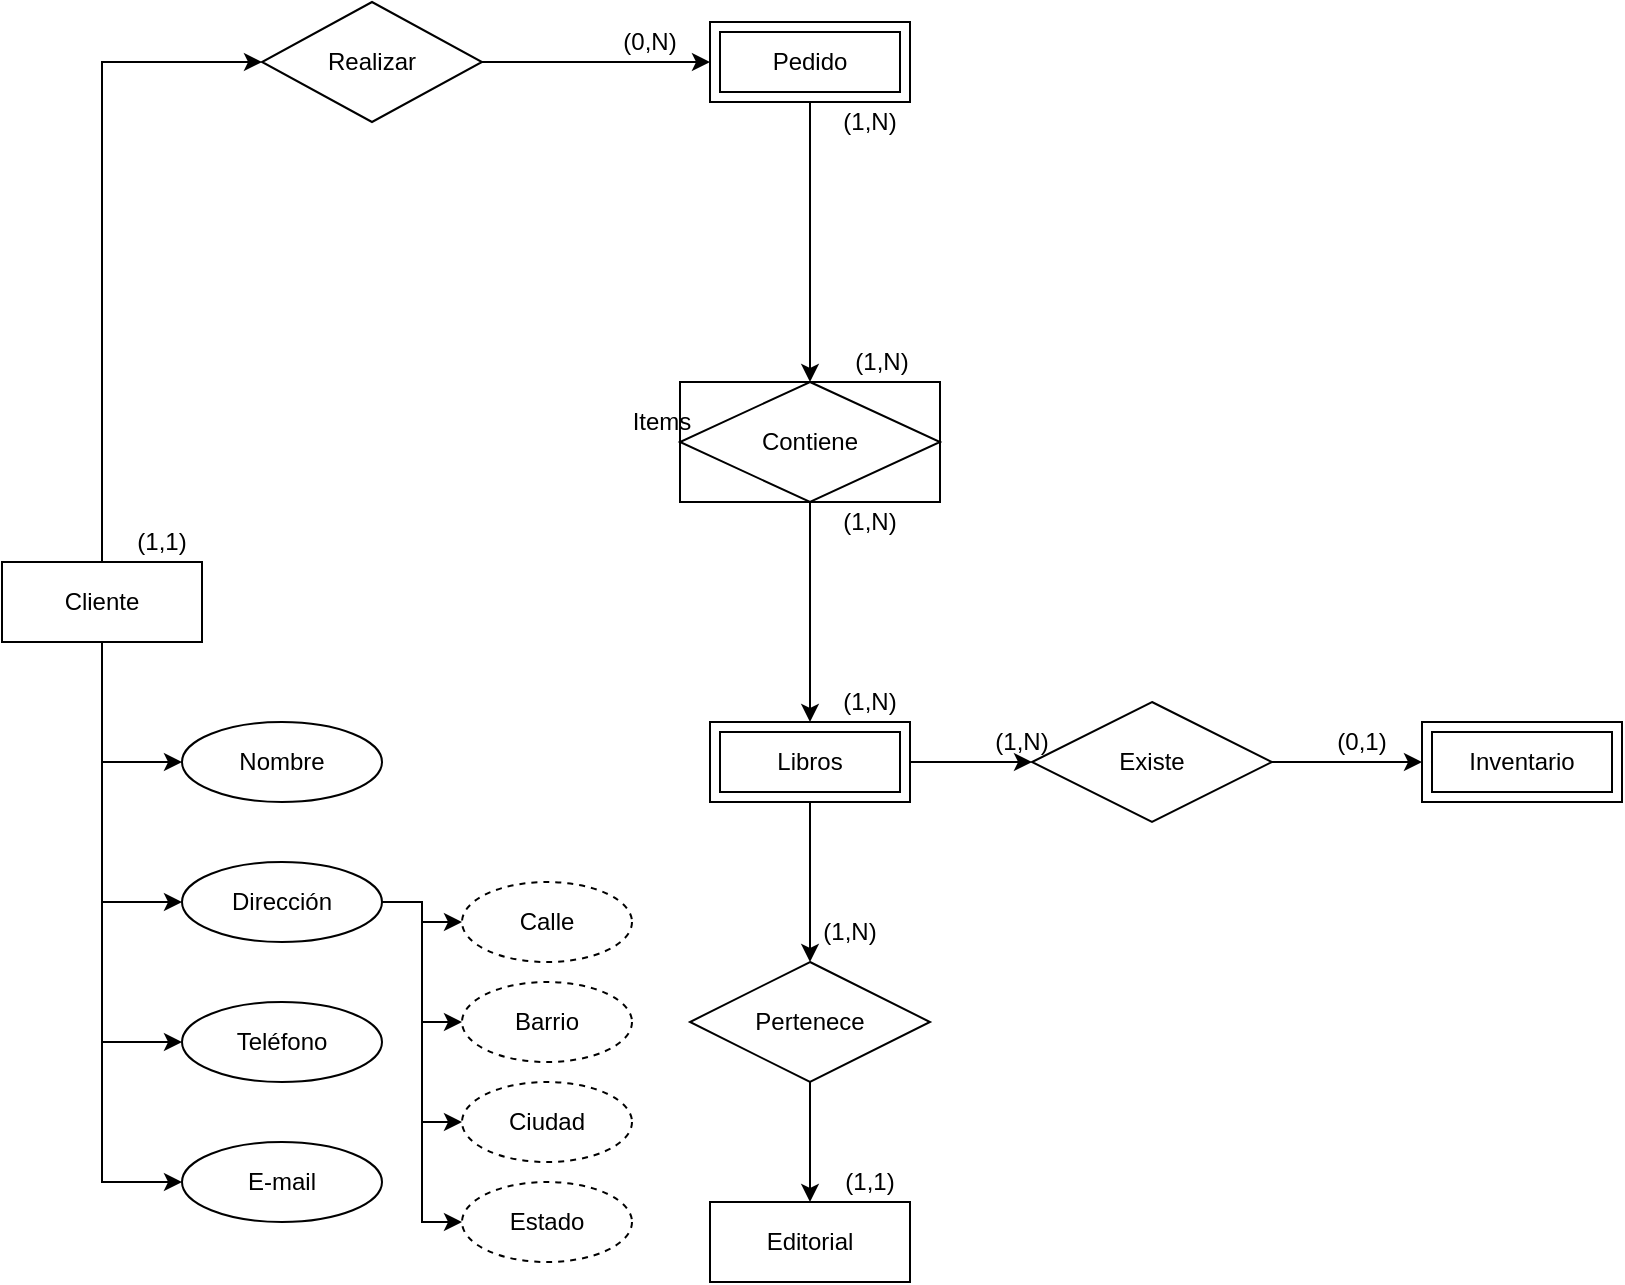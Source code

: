 <mxfile version="26.2.13">
  <diagram name="Página-1" id="gk_S0m70pa4slOBog2Y-">
    <mxGraphModel dx="990" dy="527" grid="1" gridSize="10" guides="1" tooltips="1" connect="1" arrows="1" fold="1" page="1" pageScale="1" pageWidth="827" pageHeight="1169" math="0" shadow="0">
      <root>
        <mxCell id="0" />
        <mxCell id="1" parent="0" />
        <mxCell id="FN9NgcvBm-vyUmjdJuyd-7" style="edgeStyle=orthogonalEdgeStyle;rounded=0;orthogonalLoop=1;jettySize=auto;html=1;exitX=0.5;exitY=0;exitDx=0;exitDy=0;entryX=0;entryY=0.5;entryDx=0;entryDy=0;" parent="1" source="FN9NgcvBm-vyUmjdJuyd-1" target="FN9NgcvBm-vyUmjdJuyd-6" edge="1">
          <mxGeometry relative="1" as="geometry" />
        </mxCell>
        <mxCell id="_-K3MDLd5xErvSqu6k3G-18" style="edgeStyle=orthogonalEdgeStyle;rounded=0;orthogonalLoop=1;jettySize=auto;html=1;exitX=0.5;exitY=1;exitDx=0;exitDy=0;entryX=0;entryY=0.5;entryDx=0;entryDy=0;" edge="1" parent="1" source="FN9NgcvBm-vyUmjdJuyd-1" target="_-K3MDLd5xErvSqu6k3G-17">
          <mxGeometry relative="1" as="geometry" />
        </mxCell>
        <mxCell id="_-K3MDLd5xErvSqu6k3G-19" style="edgeStyle=orthogonalEdgeStyle;rounded=0;orthogonalLoop=1;jettySize=auto;html=1;exitX=0.5;exitY=1;exitDx=0;exitDy=0;entryX=0;entryY=0.5;entryDx=0;entryDy=0;" edge="1" parent="1" source="FN9NgcvBm-vyUmjdJuyd-1" target="_-K3MDLd5xErvSqu6k3G-5">
          <mxGeometry relative="1" as="geometry" />
        </mxCell>
        <mxCell id="_-K3MDLd5xErvSqu6k3G-21" style="edgeStyle=orthogonalEdgeStyle;rounded=0;orthogonalLoop=1;jettySize=auto;html=1;exitX=0.5;exitY=1;exitDx=0;exitDy=0;entryX=0;entryY=0.5;entryDx=0;entryDy=0;" edge="1" parent="1" source="FN9NgcvBm-vyUmjdJuyd-1" target="_-K3MDLd5xErvSqu6k3G-2">
          <mxGeometry relative="1" as="geometry" />
        </mxCell>
        <mxCell id="_-K3MDLd5xErvSqu6k3G-23" style="edgeStyle=orthogonalEdgeStyle;rounded=0;orthogonalLoop=1;jettySize=auto;html=1;exitX=0.5;exitY=1;exitDx=0;exitDy=0;entryX=0;entryY=0.5;entryDx=0;entryDy=0;" edge="1" parent="1" source="FN9NgcvBm-vyUmjdJuyd-1" target="_-K3MDLd5xErvSqu6k3G-22">
          <mxGeometry relative="1" as="geometry" />
        </mxCell>
        <mxCell id="FN9NgcvBm-vyUmjdJuyd-1" value="Cliente" style="whiteSpace=wrap;html=1;align=center;" parent="1" vertex="1">
          <mxGeometry x="10" y="530" width="100" height="40" as="geometry" />
        </mxCell>
        <mxCell id="FN9NgcvBm-vyUmjdJuyd-12" style="edgeStyle=orthogonalEdgeStyle;rounded=0;orthogonalLoop=1;jettySize=auto;html=1;entryX=0.5;entryY=0;entryDx=0;entryDy=0;" parent="1" source="FN9NgcvBm-vyUmjdJuyd-2" target="FN9NgcvBm-vyUmjdJuyd-27" edge="1">
          <mxGeometry relative="1" as="geometry">
            <mxPoint x="390" y="340" as="targetPoint" />
          </mxGeometry>
        </mxCell>
        <mxCell id="FN9NgcvBm-vyUmjdJuyd-2" value="Pedido" style="shape=ext;margin=3;double=1;whiteSpace=wrap;html=1;align=center;" parent="1" vertex="1">
          <mxGeometry x="364" y="260" width="100" height="40" as="geometry" />
        </mxCell>
        <mxCell id="FN9NgcvBm-vyUmjdJuyd-3" value="Editorial" style="whiteSpace=wrap;html=1;align=center;" parent="1" vertex="1">
          <mxGeometry x="364" y="850" width="100" height="40" as="geometry" />
        </mxCell>
        <mxCell id="FN9NgcvBm-vyUmjdJuyd-17" style="edgeStyle=orthogonalEdgeStyle;rounded=0;orthogonalLoop=1;jettySize=auto;html=1;entryX=0.5;entryY=0;entryDx=0;entryDy=0;" parent="1" source="FN9NgcvBm-vyUmjdJuyd-4" target="FN9NgcvBm-vyUmjdJuyd-16" edge="1">
          <mxGeometry relative="1" as="geometry" />
        </mxCell>
        <mxCell id="FN9NgcvBm-vyUmjdJuyd-22" style="edgeStyle=orthogonalEdgeStyle;rounded=0;orthogonalLoop=1;jettySize=auto;html=1;entryX=0;entryY=0.5;entryDx=0;entryDy=0;" parent="1" source="FN9NgcvBm-vyUmjdJuyd-4" target="FN9NgcvBm-vyUmjdJuyd-21" edge="1">
          <mxGeometry relative="1" as="geometry" />
        </mxCell>
        <mxCell id="FN9NgcvBm-vyUmjdJuyd-4" value="Libros" style="shape=ext;margin=3;double=1;whiteSpace=wrap;html=1;align=center;" parent="1" vertex="1">
          <mxGeometry x="364" y="610" width="100" height="40" as="geometry" />
        </mxCell>
        <mxCell id="FN9NgcvBm-vyUmjdJuyd-5" value="Inventario" style="shape=ext;margin=3;double=1;whiteSpace=wrap;html=1;align=center;" parent="1" vertex="1">
          <mxGeometry x="720" y="610" width="100" height="40" as="geometry" />
        </mxCell>
        <mxCell id="FN9NgcvBm-vyUmjdJuyd-8" style="edgeStyle=orthogonalEdgeStyle;rounded=0;orthogonalLoop=1;jettySize=auto;html=1;exitX=1;exitY=0.5;exitDx=0;exitDy=0;" parent="1" source="FN9NgcvBm-vyUmjdJuyd-6" target="FN9NgcvBm-vyUmjdJuyd-2" edge="1">
          <mxGeometry relative="1" as="geometry" />
        </mxCell>
        <mxCell id="FN9NgcvBm-vyUmjdJuyd-6" value="Realizar" style="shape=rhombus;perimeter=rhombusPerimeter;whiteSpace=wrap;html=1;align=center;" parent="1" vertex="1">
          <mxGeometry x="140" y="250" width="110" height="60" as="geometry" />
        </mxCell>
        <mxCell id="FN9NgcvBm-vyUmjdJuyd-9" value="(1,1)" style="text;html=1;align=center;verticalAlign=middle;whiteSpace=wrap;rounded=0;" parent="1" vertex="1">
          <mxGeometry x="60" y="500" width="60" height="40" as="geometry" />
        </mxCell>
        <mxCell id="FN9NgcvBm-vyUmjdJuyd-10" value="(0,N)" style="text;html=1;align=center;verticalAlign=middle;whiteSpace=wrap;rounded=0;" parent="1" vertex="1">
          <mxGeometry x="304" y="250" width="60" height="40" as="geometry" />
        </mxCell>
        <mxCell id="FN9NgcvBm-vyUmjdJuyd-14" value="(1,N)" style="text;html=1;align=center;verticalAlign=middle;whiteSpace=wrap;rounded=0;" parent="1" vertex="1">
          <mxGeometry x="414" y="290" width="60" height="40" as="geometry" />
        </mxCell>
        <mxCell id="FN9NgcvBm-vyUmjdJuyd-15" value="(1,N)" style="text;html=1;align=center;verticalAlign=middle;whiteSpace=wrap;rounded=0;" parent="1" vertex="1">
          <mxGeometry x="420" y="410" width="60" height="40" as="geometry" />
        </mxCell>
        <mxCell id="FN9NgcvBm-vyUmjdJuyd-18" style="edgeStyle=orthogonalEdgeStyle;rounded=0;orthogonalLoop=1;jettySize=auto;html=1;entryX=0.5;entryY=0;entryDx=0;entryDy=0;" parent="1" source="FN9NgcvBm-vyUmjdJuyd-16" target="FN9NgcvBm-vyUmjdJuyd-3" edge="1">
          <mxGeometry relative="1" as="geometry" />
        </mxCell>
        <mxCell id="FN9NgcvBm-vyUmjdJuyd-16" value="Pertenece" style="shape=rhombus;perimeter=rhombusPerimeter;whiteSpace=wrap;html=1;align=center;" parent="1" vertex="1">
          <mxGeometry x="354" y="730" width="120" height="60" as="geometry" />
        </mxCell>
        <mxCell id="FN9NgcvBm-vyUmjdJuyd-19" value="(1,N)" style="text;html=1;align=center;verticalAlign=middle;whiteSpace=wrap;rounded=0;" parent="1" vertex="1">
          <mxGeometry x="404" y="700" width="60" height="30" as="geometry" />
        </mxCell>
        <mxCell id="FN9NgcvBm-vyUmjdJuyd-20" value="(1,1)" style="text;html=1;align=center;verticalAlign=middle;whiteSpace=wrap;rounded=0;" parent="1" vertex="1">
          <mxGeometry x="414" y="820" width="60" height="40" as="geometry" />
        </mxCell>
        <mxCell id="_-K3MDLd5xErvSqu6k3G-33" style="edgeStyle=orthogonalEdgeStyle;rounded=0;orthogonalLoop=1;jettySize=auto;html=1;exitX=1;exitY=0.5;exitDx=0;exitDy=0;entryX=0;entryY=0.5;entryDx=0;entryDy=0;" edge="1" parent="1" source="FN9NgcvBm-vyUmjdJuyd-21" target="FN9NgcvBm-vyUmjdJuyd-5">
          <mxGeometry relative="1" as="geometry" />
        </mxCell>
        <mxCell id="FN9NgcvBm-vyUmjdJuyd-21" value="Existe" style="shape=rhombus;perimeter=rhombusPerimeter;whiteSpace=wrap;html=1;align=center;" parent="1" vertex="1">
          <mxGeometry x="525" y="600" width="120" height="60" as="geometry" />
        </mxCell>
        <mxCell id="FN9NgcvBm-vyUmjdJuyd-24" value="(1,N)" style="text;html=1;align=center;verticalAlign=middle;whiteSpace=wrap;rounded=0;" parent="1" vertex="1">
          <mxGeometry x="490" y="600" width="60" height="40" as="geometry" />
        </mxCell>
        <mxCell id="FN9NgcvBm-vyUmjdJuyd-30" style="edgeStyle=orthogonalEdgeStyle;rounded=0;orthogonalLoop=1;jettySize=auto;html=1;entryX=0.5;entryY=0;entryDx=0;entryDy=0;" parent="1" source="FN9NgcvBm-vyUmjdJuyd-27" target="FN9NgcvBm-vyUmjdJuyd-4" edge="1">
          <mxGeometry relative="1" as="geometry" />
        </mxCell>
        <mxCell id="FN9NgcvBm-vyUmjdJuyd-27" value="Contiene" style="shape=associativeEntity;whiteSpace=wrap;html=1;align=center;" parent="1" vertex="1">
          <mxGeometry x="349" y="440" width="130" height="60" as="geometry" />
        </mxCell>
        <mxCell id="FN9NgcvBm-vyUmjdJuyd-28" value="Items" style="text;html=1;align=center;verticalAlign=middle;whiteSpace=wrap;rounded=0;" parent="1" vertex="1">
          <mxGeometry x="310" y="440" width="60" height="40" as="geometry" />
        </mxCell>
        <mxCell id="FN9NgcvBm-vyUmjdJuyd-31" value="(1,N)" style="text;html=1;align=center;verticalAlign=middle;whiteSpace=wrap;rounded=0;" parent="1" vertex="1">
          <mxGeometry x="414" y="580" width="60" height="40" as="geometry" />
        </mxCell>
        <mxCell id="FN9NgcvBm-vyUmjdJuyd-32" value="(1,N)" style="text;html=1;align=center;verticalAlign=middle;whiteSpace=wrap;rounded=0;" parent="1" vertex="1">
          <mxGeometry x="414" y="490" width="60" height="40" as="geometry" />
        </mxCell>
        <mxCell id="_-K3MDLd5xErvSqu6k3G-2" value="Nombre" style="ellipse;whiteSpace=wrap;html=1;align=center;" vertex="1" parent="1">
          <mxGeometry x="100" y="610" width="100" height="40" as="geometry" />
        </mxCell>
        <mxCell id="_-K3MDLd5xErvSqu6k3G-37" style="edgeStyle=orthogonalEdgeStyle;rounded=0;orthogonalLoop=1;jettySize=auto;html=1;exitX=1;exitY=0.5;exitDx=0;exitDy=0;entryX=0;entryY=0.5;entryDx=0;entryDy=0;" edge="1" parent="1" source="_-K3MDLd5xErvSqu6k3G-5" target="_-K3MDLd5xErvSqu6k3G-27">
          <mxGeometry relative="1" as="geometry" />
        </mxCell>
        <mxCell id="_-K3MDLd5xErvSqu6k3G-38" style="edgeStyle=orthogonalEdgeStyle;rounded=0;orthogonalLoop=1;jettySize=auto;html=1;exitX=1;exitY=0.5;exitDx=0;exitDy=0;entryX=0;entryY=0.5;entryDx=0;entryDy=0;" edge="1" parent="1" source="_-K3MDLd5xErvSqu6k3G-5" target="_-K3MDLd5xErvSqu6k3G-26">
          <mxGeometry relative="1" as="geometry" />
        </mxCell>
        <mxCell id="_-K3MDLd5xErvSqu6k3G-39" style="edgeStyle=orthogonalEdgeStyle;rounded=0;orthogonalLoop=1;jettySize=auto;html=1;exitX=1;exitY=0.5;exitDx=0;exitDy=0;entryX=0;entryY=0.5;entryDx=0;entryDy=0;" edge="1" parent="1" source="_-K3MDLd5xErvSqu6k3G-5" target="_-K3MDLd5xErvSqu6k3G-25">
          <mxGeometry relative="1" as="geometry" />
        </mxCell>
        <mxCell id="_-K3MDLd5xErvSqu6k3G-40" style="edgeStyle=orthogonalEdgeStyle;rounded=0;orthogonalLoop=1;jettySize=auto;html=1;exitX=1;exitY=0.5;exitDx=0;exitDy=0;entryX=0;entryY=0.5;entryDx=0;entryDy=0;" edge="1" parent="1" source="_-K3MDLd5xErvSqu6k3G-5" target="_-K3MDLd5xErvSqu6k3G-24">
          <mxGeometry relative="1" as="geometry" />
        </mxCell>
        <mxCell id="_-K3MDLd5xErvSqu6k3G-5" value="Dirección" style="ellipse;whiteSpace=wrap;html=1;align=center;" vertex="1" parent="1">
          <mxGeometry x="100" y="680" width="100" height="40" as="geometry" />
        </mxCell>
        <mxCell id="_-K3MDLd5xErvSqu6k3G-17" value="Teléfono" style="ellipse;whiteSpace=wrap;html=1;align=center;" vertex="1" parent="1">
          <mxGeometry x="100" y="750" width="100" height="40" as="geometry" />
        </mxCell>
        <mxCell id="_-K3MDLd5xErvSqu6k3G-22" value="E-mail" style="ellipse;whiteSpace=wrap;html=1;align=center;" vertex="1" parent="1">
          <mxGeometry x="100" y="820" width="100" height="40" as="geometry" />
        </mxCell>
        <mxCell id="_-K3MDLd5xErvSqu6k3G-24" value="Calle" style="ellipse;whiteSpace=wrap;html=1;align=center;dashed=1;" vertex="1" parent="1">
          <mxGeometry x="240" y="690" width="85" height="40" as="geometry" />
        </mxCell>
        <mxCell id="_-K3MDLd5xErvSqu6k3G-25" value="Barrio" style="ellipse;whiteSpace=wrap;html=1;align=center;dashed=1;" vertex="1" parent="1">
          <mxGeometry x="240" y="740" width="85" height="40" as="geometry" />
        </mxCell>
        <mxCell id="_-K3MDLd5xErvSqu6k3G-26" value="Ciudad" style="ellipse;whiteSpace=wrap;html=1;align=center;dashed=1;" vertex="1" parent="1">
          <mxGeometry x="240" y="790" width="85" height="40" as="geometry" />
        </mxCell>
        <mxCell id="_-K3MDLd5xErvSqu6k3G-27" value="Estado" style="ellipse;whiteSpace=wrap;html=1;align=center;dashed=1;" vertex="1" parent="1">
          <mxGeometry x="240" y="840" width="85" height="40" as="geometry" />
        </mxCell>
        <mxCell id="_-K3MDLd5xErvSqu6k3G-32" value="(0,1)" style="text;html=1;align=center;verticalAlign=middle;whiteSpace=wrap;rounded=0;" vertex="1" parent="1">
          <mxGeometry x="660" y="600" width="60" height="40" as="geometry" />
        </mxCell>
      </root>
    </mxGraphModel>
  </diagram>
</mxfile>
